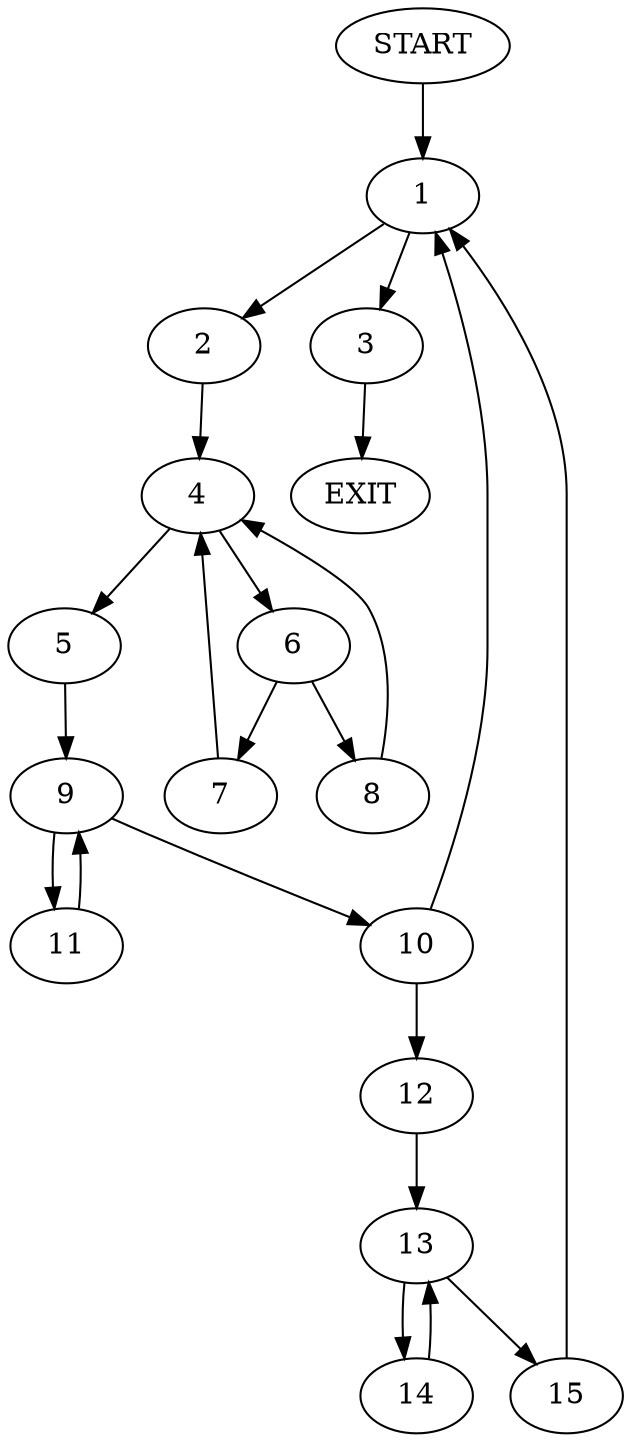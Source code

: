 digraph {
0 [label="START"]
16 [label="EXIT"]
0 -> 1
1 -> 2
1 -> 3
2 -> 4
3 -> 16
4 -> 5
4 -> 6
6 -> 7
6 -> 8
5 -> 9
8 -> 4
7 -> 4
9 -> 10
9 -> 11
11 -> 9
10 -> 12
10 -> 1
12 -> 13
13 -> 14
13 -> 15
14 -> 13
15 -> 1
}

